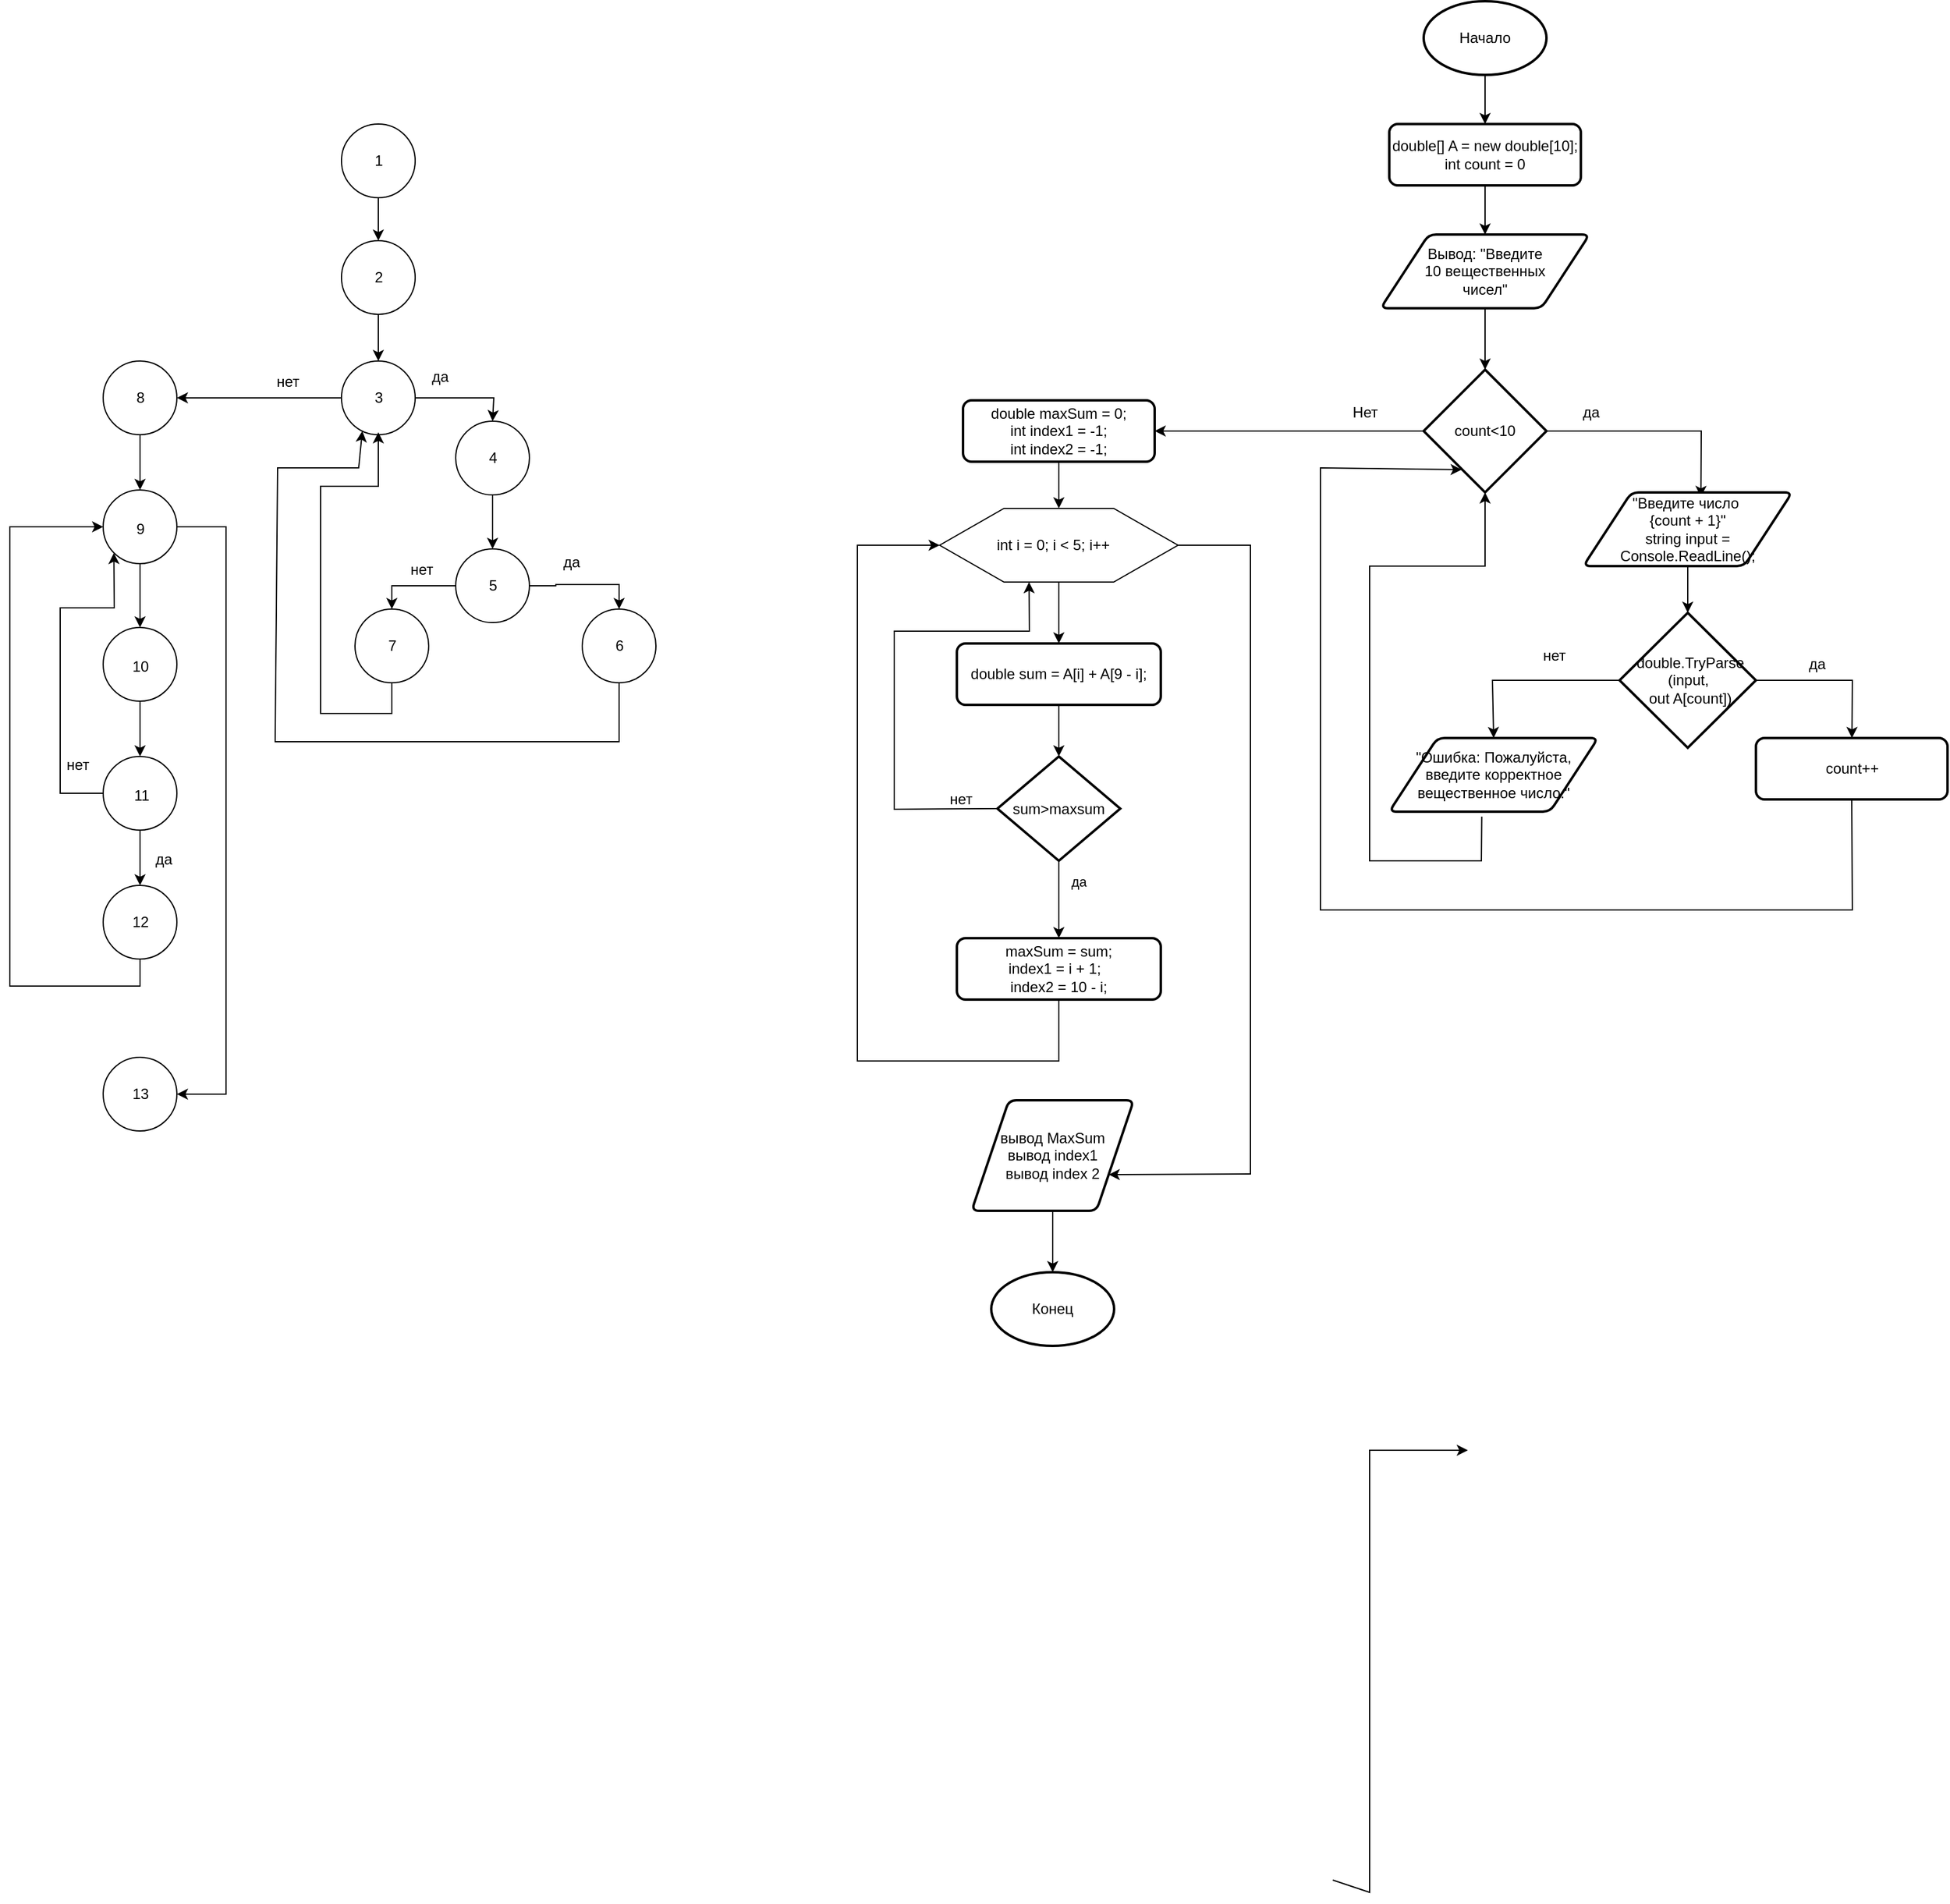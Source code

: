 <mxfile version="24.7.16">
  <diagram name="Страница — 1" id="nQ2dMGeUhVwh8aF5dgqA">
    <mxGraphModel dx="2415" dy="858" grid="0" gridSize="10" guides="1" tooltips="1" connect="1" arrows="1" fold="1" page="0" pageScale="1" pageWidth="827" pageHeight="1169" math="0" shadow="0">
      <root>
        <mxCell id="0" />
        <mxCell id="1" parent="0" />
        <mxCell id="RbaG7UiLXiPNAGNKxg0J-2" value="Начало" style="strokeWidth=2;html=1;shape=mxgraph.flowchart.start_1;whiteSpace=wrap;" vertex="1" parent="1">
          <mxGeometry x="364" y="60" width="100" height="60" as="geometry" />
        </mxCell>
        <mxCell id="RbaG7UiLXiPNAGNKxg0J-3" value="" style="endArrow=classic;html=1;rounded=0;exitX=0.5;exitY=1;exitDx=0;exitDy=0;exitPerimeter=0;entryX=0.5;entryY=0;entryDx=0;entryDy=0;" edge="1" parent="1" source="RbaG7UiLXiPNAGNKxg0J-2">
          <mxGeometry width="50" height="50" relative="1" as="geometry">
            <mxPoint x="250" y="160" as="sourcePoint" />
            <mxPoint x="414" y="160" as="targetPoint" />
          </mxGeometry>
        </mxCell>
        <mxCell id="RbaG7UiLXiPNAGNKxg0J-5" value="" style="verticalLabelPosition=bottom;verticalAlign=top;html=1;shape=hexagon;perimeter=hexagonPerimeter2;arcSize=6;size=0.27;" vertex="1" parent="1">
          <mxGeometry x="-30" y="473" width="194" height="60" as="geometry" />
        </mxCell>
        <mxCell id="RbaG7UiLXiPNAGNKxg0J-6" value="int i = 0; i &amp;lt; 5; i++" style="text;html=1;align=center;verticalAlign=middle;resizable=0;points=[];autosize=1;strokeColor=none;fillColor=none;" vertex="1" parent="1">
          <mxGeometry x="7" y="488" width="110" height="30" as="geometry" />
        </mxCell>
        <mxCell id="RbaG7UiLXiPNAGNKxg0J-8" value="" style="endArrow=classic;html=1;rounded=0;exitX=0.5;exitY=1;exitDx=0;exitDy=0;" edge="1" parent="1" source="RbaG7UiLXiPNAGNKxg0J-5" target="RbaG7UiLXiPNAGNKxg0J-9">
          <mxGeometry width="50" height="50" relative="1" as="geometry">
            <mxPoint x="-237" y="583" as="sourcePoint" />
            <mxPoint x="-187" y="533" as="targetPoint" />
          </mxGeometry>
        </mxCell>
        <mxCell id="RbaG7UiLXiPNAGNKxg0J-9" value="double sum = A[i] + A[9 - i];" style="rounded=1;whiteSpace=wrap;html=1;absoluteArcSize=1;arcSize=14;strokeWidth=2;" vertex="1" parent="1">
          <mxGeometry x="-16" y="583" width="166" height="50" as="geometry" />
        </mxCell>
        <mxCell id="RbaG7UiLXiPNAGNKxg0J-10" style="edgeStyle=orthogonalEdgeStyle;rounded=0;orthogonalLoop=1;jettySize=auto;html=1;exitX=0.5;exitY=1;exitDx=0;exitDy=0;" edge="1" parent="1" source="RbaG7UiLXiPNAGNKxg0J-9" target="RbaG7UiLXiPNAGNKxg0J-9">
          <mxGeometry relative="1" as="geometry" />
        </mxCell>
        <mxCell id="RbaG7UiLXiPNAGNKxg0J-11" value="" style="endArrow=classic;html=1;rounded=0;exitX=0.5;exitY=1;exitDx=0;exitDy=0;" edge="1" parent="1" source="RbaG7UiLXiPNAGNKxg0J-9" target="RbaG7UiLXiPNAGNKxg0J-12">
          <mxGeometry width="50" height="50" relative="1" as="geometry">
            <mxPoint x="-247" y="623" as="sourcePoint" />
            <mxPoint x="-197" y="573" as="targetPoint" />
          </mxGeometry>
        </mxCell>
        <mxCell id="RbaG7UiLXiPNAGNKxg0J-12" value="sum&amp;gt;maxsum" style="strokeWidth=2;html=1;shape=mxgraph.flowchart.decision;whiteSpace=wrap;" vertex="1" parent="1">
          <mxGeometry x="17" y="675" width="100" height="85" as="geometry" />
        </mxCell>
        <mxCell id="RbaG7UiLXiPNAGNKxg0J-29" style="edgeStyle=orthogonalEdgeStyle;rounded=0;orthogonalLoop=1;jettySize=auto;html=1;exitX=0.5;exitY=1;exitDx=0;exitDy=0;" edge="1" parent="1" source="RbaG7UiLXiPNAGNKxg0J-25" target="RbaG7UiLXiPNAGNKxg0J-26">
          <mxGeometry relative="1" as="geometry">
            <mxPoint x="-37" y="1196.077" as="targetPoint" />
          </mxGeometry>
        </mxCell>
        <mxCell id="RbaG7UiLXiPNAGNKxg0J-13" value="maxSum = sum;&lt;br&gt;index1 = i + 1; &amp;nbsp;&lt;br&gt;index2 = 10 - i;" style="rounded=1;whiteSpace=wrap;html=1;absoluteArcSize=1;arcSize=14;strokeWidth=2;" vertex="1" parent="1">
          <mxGeometry x="-16" y="823" width="166" height="50" as="geometry" />
        </mxCell>
        <mxCell id="RbaG7UiLXiPNAGNKxg0J-14" value="" style="endArrow=classic;html=1;rounded=0;exitX=0.5;exitY=1;exitDx=0;exitDy=0;exitPerimeter=0;" edge="1" parent="1" source="RbaG7UiLXiPNAGNKxg0J-12" target="RbaG7UiLXiPNAGNKxg0J-13">
          <mxGeometry width="50" height="50" relative="1" as="geometry">
            <mxPoint x="77" y="663" as="sourcePoint" />
            <mxPoint x="77" y="708" as="targetPoint" />
          </mxGeometry>
        </mxCell>
        <mxCell id="RbaG7UiLXiPNAGNKxg0J-15" value="&lt;div&gt;да&lt;/div&gt;&lt;div&gt;&lt;br&gt;&lt;/div&gt;" style="edgeLabel;html=1;align=center;verticalAlign=middle;resizable=0;points=[];" vertex="1" connectable="0" parent="RbaG7UiLXiPNAGNKxg0J-14">
          <mxGeometry x="-0.222" y="2" relative="1" as="geometry">
            <mxPoint x="14" y="-1" as="offset" />
          </mxGeometry>
        </mxCell>
        <mxCell id="RbaG7UiLXiPNAGNKxg0J-17" value="&lt;div&gt;нет&lt;/div&gt;" style="text;html=1;align=center;verticalAlign=middle;resizable=0;points=[];autosize=1;strokeColor=none;fillColor=none;" vertex="1" parent="1">
          <mxGeometry x="-33" y="695" width="40" height="30" as="geometry" />
        </mxCell>
        <mxCell id="RbaG7UiLXiPNAGNKxg0J-18" value="" style="endArrow=classic;html=1;rounded=0;exitX=0.5;exitY=1;exitDx=0;exitDy=0;entryX=0;entryY=0.5;entryDx=0;entryDy=0;" edge="1" parent="1" source="RbaG7UiLXiPNAGNKxg0J-13" target="RbaG7UiLXiPNAGNKxg0J-5">
          <mxGeometry width="50" height="50" relative="1" as="geometry">
            <mxPoint x="-137" y="813" as="sourcePoint" />
            <mxPoint x="-87" y="853" as="targetPoint" />
            <Array as="points">
              <mxPoint x="67" y="923" />
              <mxPoint x="-97" y="923" />
              <mxPoint x="-97" y="503" />
            </Array>
          </mxGeometry>
        </mxCell>
        <mxCell id="RbaG7UiLXiPNAGNKxg0J-22" value="" style="endArrow=classic;html=1;rounded=0;exitX=0;exitY=0.5;exitDx=0;exitDy=0;exitPerimeter=0;entryX=0.375;entryY=1;entryDx=0;entryDy=0;" edge="1" parent="1" source="RbaG7UiLXiPNAGNKxg0J-12" target="RbaG7UiLXiPNAGNKxg0J-5">
          <mxGeometry width="50" height="50" relative="1" as="geometry">
            <mxPoint x="33" y="733" as="sourcePoint" />
            <mxPoint x="43" y="573" as="targetPoint" />
            <Array as="points">
              <mxPoint x="-67" y="718" />
              <mxPoint x="-67" y="573" />
              <mxPoint x="43" y="573" />
            </Array>
          </mxGeometry>
        </mxCell>
        <mxCell id="RbaG7UiLXiPNAGNKxg0J-25" value="&lt;div&gt;вывод MaxSum&lt;/div&gt;&lt;div&gt;вывод index1&lt;/div&gt;&lt;div&gt;вывод index 2&lt;br&gt;&lt;/div&gt;" style="shape=parallelogram;html=1;strokeWidth=2;perimeter=parallelogramPerimeter;whiteSpace=wrap;rounded=1;arcSize=12;size=0.23;" vertex="1" parent="1">
          <mxGeometry x="-4" y="955" width="132" height="90" as="geometry" />
        </mxCell>
        <mxCell id="RbaG7UiLXiPNAGNKxg0J-26" value="Конец" style="strokeWidth=2;html=1;shape=mxgraph.flowchart.start_1;whiteSpace=wrap;" vertex="1" parent="1">
          <mxGeometry x="12" y="1095" width="100" height="60" as="geometry" />
        </mxCell>
        <mxCell id="RbaG7UiLXiPNAGNKxg0J-42" value="" style="endArrow=classic;html=1;rounded=0;exitX=0;exitY=0.5;exitDx=0;exitDy=0;exitPerimeter=0;" edge="1" parent="1" source="RbaG7UiLXiPNAGNKxg0J-34">
          <mxGeometry width="50" height="50" relative="1" as="geometry">
            <mxPoint x="290" y="1590" as="sourcePoint" />
            <mxPoint x="400" y="1240" as="targetPoint" />
            <Array as="points">
              <mxPoint x="320" y="1600" />
              <mxPoint x="320" y="1240" />
            </Array>
          </mxGeometry>
        </mxCell>
        <mxCell id="RbaG7UiLXiPNAGNKxg0J-47" value="&lt;div&gt;double[] A = new double[10];&lt;/div&gt;&lt;div&gt;int count = 0&lt;/div&gt;" style="rounded=1;whiteSpace=wrap;html=1;absoluteArcSize=1;arcSize=14;strokeWidth=2;" vertex="1" parent="1">
          <mxGeometry x="336" y="160" width="156" height="50" as="geometry" />
        </mxCell>
        <mxCell id="RbaG7UiLXiPNAGNKxg0J-48" value="&lt;div&gt;Вывод: &quot;Введите&lt;/div&gt;&lt;div&gt;&amp;nbsp;10 вещественных&amp;nbsp;&lt;/div&gt;&lt;div&gt;чисел&quot;&lt;/div&gt;" style="shape=parallelogram;html=1;strokeWidth=2;perimeter=parallelogramPerimeter;whiteSpace=wrap;rounded=1;arcSize=12;size=0.23;" vertex="1" parent="1">
          <mxGeometry x="329" y="250" width="170" height="60" as="geometry" />
        </mxCell>
        <mxCell id="RbaG7UiLXiPNAGNKxg0J-49" value="" style="endArrow=classic;html=1;rounded=0;exitX=0.5;exitY=1;exitDx=0;exitDy=0;entryX=0.5;entryY=0;entryDx=0;entryDy=0;" edge="1" parent="1" source="RbaG7UiLXiPNAGNKxg0J-47" target="RbaG7UiLXiPNAGNKxg0J-48">
          <mxGeometry width="50" height="50" relative="1" as="geometry">
            <mxPoint x="600" y="230" as="sourcePoint" />
            <mxPoint x="650" y="180" as="targetPoint" />
          </mxGeometry>
        </mxCell>
        <mxCell id="RbaG7UiLXiPNAGNKxg0J-50" value="count&amp;lt;10" style="strokeWidth=2;html=1;shape=mxgraph.flowchart.decision;whiteSpace=wrap;" vertex="1" parent="1">
          <mxGeometry x="364" y="360" width="100" height="100" as="geometry" />
        </mxCell>
        <mxCell id="RbaG7UiLXiPNAGNKxg0J-51" value="" style="endArrow=classic;html=1;rounded=0;exitX=0.5;exitY=1;exitDx=0;exitDy=0;" edge="1" parent="1" source="RbaG7UiLXiPNAGNKxg0J-48" target="RbaG7UiLXiPNAGNKxg0J-50">
          <mxGeometry width="50" height="50" relative="1" as="geometry">
            <mxPoint x="620" y="340" as="sourcePoint" />
            <mxPoint x="670" y="290" as="targetPoint" />
          </mxGeometry>
        </mxCell>
        <mxCell id="RbaG7UiLXiPNAGNKxg0J-52" value="" style="endArrow=classic;html=1;rounded=0;exitX=1;exitY=0.5;exitDx=0;exitDy=0;exitPerimeter=0;entryX=0.563;entryY=0.061;entryDx=0;entryDy=0;entryPerimeter=0;" edge="1" parent="1" source="RbaG7UiLXiPNAGNKxg0J-50" target="RbaG7UiLXiPNAGNKxg0J-54">
          <mxGeometry width="50" height="50" relative="1" as="geometry">
            <mxPoint x="250" y="480" as="sourcePoint" />
            <mxPoint x="610" y="410" as="targetPoint" />
            <Array as="points">
              <mxPoint x="590" y="410" />
            </Array>
          </mxGeometry>
        </mxCell>
        <mxCell id="RbaG7UiLXiPNAGNKxg0J-54" value="&lt;div&gt;&quot;Введите число&amp;nbsp;&lt;/div&gt;&lt;div&gt;{count + 1}&quot;&lt;/div&gt;string input = Console.ReadLine();" style="shape=parallelogram;html=1;strokeWidth=2;perimeter=parallelogramPerimeter;whiteSpace=wrap;rounded=1;arcSize=12;size=0.23;" vertex="1" parent="1">
          <mxGeometry x="494" y="460" width="170" height="60" as="geometry" />
        </mxCell>
        <mxCell id="RbaG7UiLXiPNAGNKxg0J-55" value="" style="endArrow=classic;html=1;rounded=0;exitX=0.5;exitY=1;exitDx=0;exitDy=0;exitPerimeter=0;" edge="1" parent="1" source="RbaG7UiLXiPNAGNKxg0J-54" target="RbaG7UiLXiPNAGNKxg0J-57">
          <mxGeometry width="50" height="50" relative="1" as="geometry">
            <mxPoint x="650" y="380" as="sourcePoint" />
            <mxPoint x="579.0" y="560" as="targetPoint" />
          </mxGeometry>
        </mxCell>
        <mxCell id="RbaG7UiLXiPNAGNKxg0J-57" value="&lt;div&gt;&amp;nbsp;double.TryParse&lt;/div&gt;&lt;div&gt;(input,&lt;/div&gt;&lt;div&gt;&amp;nbsp;out A[count])&lt;/div&gt;" style="strokeWidth=2;html=1;shape=mxgraph.flowchart.decision;whiteSpace=wrap;" vertex="1" parent="1">
          <mxGeometry x="523.5" y="558" width="111" height="110" as="geometry" />
        </mxCell>
        <mxCell id="RbaG7UiLXiPNAGNKxg0J-59" value="&lt;div&gt;да&lt;/div&gt;" style="text;html=1;align=center;verticalAlign=middle;resizable=0;points=[];autosize=1;strokeColor=none;fillColor=none;" vertex="1" parent="1">
          <mxGeometry x="480" y="380" width="40" height="30" as="geometry" />
        </mxCell>
        <mxCell id="RbaG7UiLXiPNAGNKxg0J-61" value="count++" style="rounded=1;whiteSpace=wrap;html=1;absoluteArcSize=1;arcSize=14;strokeWidth=2;" vertex="1" parent="1">
          <mxGeometry x="634.5" y="660" width="156" height="50" as="geometry" />
        </mxCell>
        <mxCell id="RbaG7UiLXiPNAGNKxg0J-68" value="&lt;div&gt;да&lt;/div&gt;" style="text;html=1;align=center;verticalAlign=middle;resizable=0;points=[];autosize=1;strokeColor=none;fillColor=none;" vertex="1" parent="1">
          <mxGeometry x="664" y="585" width="40" height="30" as="geometry" />
        </mxCell>
        <mxCell id="RbaG7UiLXiPNAGNKxg0J-69" value="" style="endArrow=classic;html=1;rounded=0;exitX=1;exitY=0.5;exitDx=0;exitDy=0;exitPerimeter=0;" edge="1" parent="1" source="RbaG7UiLXiPNAGNKxg0J-57" target="RbaG7UiLXiPNAGNKxg0J-61">
          <mxGeometry width="50" height="50" relative="1" as="geometry">
            <mxPoint x="700" y="600" as="sourcePoint" />
            <mxPoint x="750" y="550" as="targetPoint" />
            <Array as="points">
              <mxPoint x="713" y="613" />
            </Array>
          </mxGeometry>
        </mxCell>
        <mxCell id="RbaG7UiLXiPNAGNKxg0J-71" value="" style="endArrow=classic;html=1;rounded=0;exitX=0;exitY=0.5;exitDx=0;exitDy=0;exitPerimeter=0;entryX=0.5;entryY=0;entryDx=0;entryDy=0;" edge="1" parent="1" source="RbaG7UiLXiPNAGNKxg0J-57" target="RbaG7UiLXiPNAGNKxg0J-73">
          <mxGeometry width="50" height="50" relative="1" as="geometry">
            <mxPoint x="370" y="630" as="sourcePoint" />
            <mxPoint x="430" y="613" as="targetPoint" />
            <Array as="points">
              <mxPoint x="420" y="613" />
            </Array>
          </mxGeometry>
        </mxCell>
        <mxCell id="RbaG7UiLXiPNAGNKxg0J-73" value="&quot;Ошибка: Пожалуйста, введите корректное вещественное число.&quot;" style="shape=parallelogram;html=1;strokeWidth=2;perimeter=parallelogramPerimeter;whiteSpace=wrap;rounded=1;arcSize=12;size=0.23;" vertex="1" parent="1">
          <mxGeometry x="336" y="660" width="170" height="60" as="geometry" />
        </mxCell>
        <mxCell id="RbaG7UiLXiPNAGNKxg0J-74" value="нет" style="text;html=1;align=center;verticalAlign=middle;resizable=0;points=[];autosize=1;strokeColor=none;fillColor=none;" vertex="1" parent="1">
          <mxGeometry x="450" y="578" width="40" height="30" as="geometry" />
        </mxCell>
        <mxCell id="RbaG7UiLXiPNAGNKxg0J-75" value="" style="endArrow=classic;html=1;rounded=0;exitX=0.443;exitY=1.067;exitDx=0;exitDy=0;exitPerimeter=0;entryX=0.5;entryY=1;entryDx=0;entryDy=0;entryPerimeter=0;" edge="1" parent="1" source="RbaG7UiLXiPNAGNKxg0J-73" target="RbaG7UiLXiPNAGNKxg0J-50">
          <mxGeometry width="50" height="50" relative="1" as="geometry">
            <mxPoint x="350" y="650" as="sourcePoint" />
            <mxPoint x="320" y="400" as="targetPoint" />
            <Array as="points">
              <mxPoint x="411" y="760" />
              <mxPoint x="320" y="760" />
              <mxPoint x="320" y="520" />
              <mxPoint x="414" y="520" />
            </Array>
          </mxGeometry>
        </mxCell>
        <mxCell id="RbaG7UiLXiPNAGNKxg0J-76" value="" style="endArrow=classic;html=1;rounded=0;exitX=0.5;exitY=1;exitDx=0;exitDy=0;entryX=0.31;entryY=0.815;entryDx=0;entryDy=0;entryPerimeter=0;" edge="1" parent="1" source="RbaG7UiLXiPNAGNKxg0J-61" target="RbaG7UiLXiPNAGNKxg0J-50">
          <mxGeometry width="50" height="50" relative="1" as="geometry">
            <mxPoint x="700" y="810" as="sourcePoint" />
            <mxPoint x="410" y="440" as="targetPoint" />
            <Array as="points">
              <mxPoint x="713" y="800" />
              <mxPoint x="280" y="800" />
              <mxPoint x="280" y="440" />
            </Array>
          </mxGeometry>
        </mxCell>
        <mxCell id="RbaG7UiLXiPNAGNKxg0J-77" value="" style="endArrow=classic;html=1;rounded=0;exitX=0;exitY=0.5;exitDx=0;exitDy=0;exitPerimeter=0;entryX=1;entryY=0.5;entryDx=0;entryDy=0;" edge="1" parent="1" source="RbaG7UiLXiPNAGNKxg0J-50" target="RbaG7UiLXiPNAGNKxg0J-79">
          <mxGeometry width="50" height="50" relative="1" as="geometry">
            <mxPoint x="110" y="340" as="sourcePoint" />
            <mxPoint x="140" y="450" as="targetPoint" />
            <Array as="points" />
          </mxGeometry>
        </mxCell>
        <mxCell id="RbaG7UiLXiPNAGNKxg0J-78" value="Нет" style="text;html=1;align=center;verticalAlign=middle;resizable=0;points=[];autosize=1;strokeColor=none;fillColor=none;" vertex="1" parent="1">
          <mxGeometry x="296" y="380" width="40" height="30" as="geometry" />
        </mxCell>
        <mxCell id="RbaG7UiLXiPNAGNKxg0J-79" value="double maxSum = 0;&lt;br&gt;int index1 = -1;&lt;br&gt;int index2 = -1;" style="rounded=1;whiteSpace=wrap;html=1;absoluteArcSize=1;arcSize=14;strokeWidth=2;" vertex="1" parent="1">
          <mxGeometry x="-11" y="385" width="156" height="50" as="geometry" />
        </mxCell>
        <mxCell id="RbaG7UiLXiPNAGNKxg0J-82" value="" style="endArrow=classic;html=1;rounded=0;exitX=1;exitY=0.5;exitDx=0;exitDy=0;entryX=1;entryY=0.75;entryDx=0;entryDy=0;" edge="1" parent="1" source="RbaG7UiLXiPNAGNKxg0J-5" target="RbaG7UiLXiPNAGNKxg0J-25">
          <mxGeometry width="50" height="50" relative="1" as="geometry">
            <mxPoint x="193" y="515" as="sourcePoint" />
            <mxPoint x="183" y="1025" as="targetPoint" />
            <Array as="points">
              <mxPoint x="223" y="503" />
              <mxPoint x="223" y="1015" />
            </Array>
          </mxGeometry>
        </mxCell>
        <mxCell id="RbaG7UiLXiPNAGNKxg0J-84" value="" style="endArrow=classic;html=1;rounded=0;" edge="1" parent="1" source="RbaG7UiLXiPNAGNKxg0J-79" target="RbaG7UiLXiPNAGNKxg0J-5">
          <mxGeometry width="50" height="50" relative="1" as="geometry">
            <mxPoint x="70" y="430" as="sourcePoint" />
            <mxPoint x="63" y="480" as="targetPoint" />
          </mxGeometry>
        </mxCell>
        <mxCell id="RbaG7UiLXiPNAGNKxg0J-85" value="" style="verticalLabelPosition=bottom;verticalAlign=top;html=1;shape=mxgraph.flowchart.on-page_reference;" vertex="1" parent="1">
          <mxGeometry x="-517" y="160" width="60" height="60" as="geometry" />
        </mxCell>
        <mxCell id="RbaG7UiLXiPNAGNKxg0J-92" value="1" style="text;html=1;align=center;verticalAlign=middle;resizable=0;points=[];autosize=1;strokeColor=none;fillColor=none;" vertex="1" parent="1">
          <mxGeometry x="-499" y="177" width="24" height="26" as="geometry" />
        </mxCell>
        <mxCell id="RbaG7UiLXiPNAGNKxg0J-94" value="" style="verticalLabelPosition=bottom;verticalAlign=top;html=1;shape=mxgraph.flowchart.on-page_reference;" vertex="1" parent="1">
          <mxGeometry x="-517" y="255" width="60" height="60" as="geometry" />
        </mxCell>
        <mxCell id="RbaG7UiLXiPNAGNKxg0J-95" value="2" style="text;html=1;align=center;verticalAlign=middle;resizable=0;points=[];autosize=1;strokeColor=none;fillColor=none;" vertex="1" parent="1">
          <mxGeometry x="-499" y="272" width="24" height="26" as="geometry" />
        </mxCell>
        <mxCell id="RbaG7UiLXiPNAGNKxg0J-133" value="" style="edgeStyle=orthogonalEdgeStyle;rounded=0;orthogonalLoop=1;jettySize=auto;html=1;" edge="1" parent="1" source="RbaG7UiLXiPNAGNKxg0J-96" target="RbaG7UiLXiPNAGNKxg0J-132">
          <mxGeometry relative="1" as="geometry" />
        </mxCell>
        <mxCell id="RbaG7UiLXiPNAGNKxg0J-96" value="" style="verticalLabelPosition=bottom;verticalAlign=top;html=1;shape=mxgraph.flowchart.on-page_reference;" vertex="1" parent="1">
          <mxGeometry x="-517" y="353" width="60" height="60" as="geometry" />
        </mxCell>
        <mxCell id="RbaG7UiLXiPNAGNKxg0J-97" value="3" style="text;html=1;align=center;verticalAlign=middle;resizable=0;points=[];autosize=1;strokeColor=none;fillColor=none;" vertex="1" parent="1">
          <mxGeometry x="-499" y="370" width="24" height="26" as="geometry" />
        </mxCell>
        <mxCell id="RbaG7UiLXiPNAGNKxg0J-98" value="" style="endArrow=classic;html=1;rounded=0;exitX=0.5;exitY=1;exitDx=0;exitDy=0;exitPerimeter=0;entryX=0.5;entryY=0;entryDx=0;entryDy=0;entryPerimeter=0;" edge="1" parent="1" source="RbaG7UiLXiPNAGNKxg0J-85" target="RbaG7UiLXiPNAGNKxg0J-94">
          <mxGeometry width="50" height="50" relative="1" as="geometry">
            <mxPoint x="-181" y="217" as="sourcePoint" />
            <mxPoint x="-131" y="167" as="targetPoint" />
          </mxGeometry>
        </mxCell>
        <mxCell id="RbaG7UiLXiPNAGNKxg0J-99" value="" style="endArrow=classic;html=1;rounded=0;exitX=0.5;exitY=1;exitDx=0;exitDy=0;exitPerimeter=0;entryX=0.5;entryY=0;entryDx=0;entryDy=0;entryPerimeter=0;" edge="1" parent="1" source="RbaG7UiLXiPNAGNKxg0J-94" target="RbaG7UiLXiPNAGNKxg0J-96">
          <mxGeometry width="50" height="50" relative="1" as="geometry">
            <mxPoint x="-365" y="196" as="sourcePoint" />
            <mxPoint x="-315" y="146" as="targetPoint" />
          </mxGeometry>
        </mxCell>
        <mxCell id="RbaG7UiLXiPNAGNKxg0J-102" value="" style="endArrow=classic;html=1;rounded=0;exitX=1;exitY=0.5;exitDx=0;exitDy=0;exitPerimeter=0;entryX=0.5;entryY=0;entryDx=0;entryDy=0;entryPerimeter=0;" edge="1" parent="1" source="RbaG7UiLXiPNAGNKxg0J-96" target="RbaG7UiLXiPNAGNKxg0J-103">
          <mxGeometry width="50" height="50" relative="1" as="geometry">
            <mxPoint x="-398" y="329" as="sourcePoint" />
            <mxPoint x="-348" y="279" as="targetPoint" />
            <Array as="points">
              <mxPoint x="-393" y="383" />
            </Array>
          </mxGeometry>
        </mxCell>
        <mxCell id="RbaG7UiLXiPNAGNKxg0J-109" value="" style="edgeStyle=orthogonalEdgeStyle;rounded=0;orthogonalLoop=1;jettySize=auto;html=1;entryX=0.5;entryY=0;entryDx=0;entryDy=0;entryPerimeter=0;" edge="1" parent="1" source="RbaG7UiLXiPNAGNKxg0J-103" target="RbaG7UiLXiPNAGNKxg0J-107">
          <mxGeometry relative="1" as="geometry" />
        </mxCell>
        <mxCell id="RbaG7UiLXiPNAGNKxg0J-103" value="" style="verticalLabelPosition=bottom;verticalAlign=top;html=1;shape=mxgraph.flowchart.on-page_reference;" vertex="1" parent="1">
          <mxGeometry x="-424" y="402" width="60" height="60" as="geometry" />
        </mxCell>
        <mxCell id="RbaG7UiLXiPNAGNKxg0J-104" value="4" style="text;html=1;align=center;verticalAlign=middle;resizable=0;points=[];autosize=1;strokeColor=none;fillColor=none;" vertex="1" parent="1">
          <mxGeometry x="-406" y="419" width="24" height="26" as="geometry" />
        </mxCell>
        <mxCell id="RbaG7UiLXiPNAGNKxg0J-105" value="да" style="text;html=1;align=center;verticalAlign=middle;resizable=0;points=[];autosize=1;strokeColor=none;fillColor=none;" vertex="1" parent="1">
          <mxGeometry x="-453" y="353" width="32" height="26" as="geometry" />
        </mxCell>
        <mxCell id="RbaG7UiLXiPNAGNKxg0J-113" value="" style="edgeStyle=orthogonalEdgeStyle;rounded=0;orthogonalLoop=1;jettySize=auto;html=1;entryX=0.5;entryY=0;entryDx=0;entryDy=0;entryPerimeter=0;" edge="1" parent="1" source="RbaG7UiLXiPNAGNKxg0J-107" target="RbaG7UiLXiPNAGNKxg0J-111">
          <mxGeometry relative="1" as="geometry" />
        </mxCell>
        <mxCell id="RbaG7UiLXiPNAGNKxg0J-121" value="" style="edgeStyle=orthogonalEdgeStyle;rounded=0;orthogonalLoop=1;jettySize=auto;html=1;" edge="1" parent="1" source="RbaG7UiLXiPNAGNKxg0J-107" target="RbaG7UiLXiPNAGNKxg0J-120">
          <mxGeometry relative="1" as="geometry">
            <Array as="points">
              <mxPoint x="-476" y="536" />
            </Array>
          </mxGeometry>
        </mxCell>
        <mxCell id="RbaG7UiLXiPNAGNKxg0J-107" value="" style="verticalLabelPosition=bottom;verticalAlign=top;html=1;shape=mxgraph.flowchart.on-page_reference;" vertex="1" parent="1">
          <mxGeometry x="-424" y="506" width="60" height="60" as="geometry" />
        </mxCell>
        <mxCell id="RbaG7UiLXiPNAGNKxg0J-108" value="5" style="text;html=1;align=center;verticalAlign=middle;resizable=0;points=[];autosize=1;strokeColor=none;fillColor=none;" vertex="1" parent="1">
          <mxGeometry x="-406" y="523" width="24" height="26" as="geometry" />
        </mxCell>
        <mxCell id="RbaG7UiLXiPNAGNKxg0J-111" value="" style="verticalLabelPosition=bottom;verticalAlign=top;html=1;shape=mxgraph.flowchart.on-page_reference;" vertex="1" parent="1">
          <mxGeometry x="-321" y="555" width="60" height="60" as="geometry" />
        </mxCell>
        <mxCell id="RbaG7UiLXiPNAGNKxg0J-112" value="6" style="text;html=1;align=center;verticalAlign=middle;resizable=0;points=[];autosize=1;strokeColor=none;fillColor=none;" vertex="1" parent="1">
          <mxGeometry x="-303" y="572" width="24" height="26" as="geometry" />
        </mxCell>
        <mxCell id="RbaG7UiLXiPNAGNKxg0J-119" value="да" style="text;html=1;align=center;verticalAlign=middle;resizable=0;points=[];autosize=1;strokeColor=none;fillColor=none;" vertex="1" parent="1">
          <mxGeometry x="-346" y="504" width="32" height="26" as="geometry" />
        </mxCell>
        <mxCell id="RbaG7UiLXiPNAGNKxg0J-120" value="" style="verticalLabelPosition=bottom;verticalAlign=top;html=1;shape=mxgraph.flowchart.on-page_reference;" vertex="1" parent="1">
          <mxGeometry x="-506" y="555" width="60" height="60" as="geometry" />
        </mxCell>
        <mxCell id="RbaG7UiLXiPNAGNKxg0J-122" value="нет" style="text;html=1;align=center;verticalAlign=middle;resizable=0;points=[];autosize=1;strokeColor=none;fillColor=none;" vertex="1" parent="1">
          <mxGeometry x="-470.5" y="510" width="36" height="26" as="geometry" />
        </mxCell>
        <mxCell id="RbaG7UiLXiPNAGNKxg0J-123" value="" style="endArrow=classic;html=1;rounded=0;exitX=0.5;exitY=1;exitDx=0;exitDy=0;exitPerimeter=0;" edge="1" parent="1" source="RbaG7UiLXiPNAGNKxg0J-120">
          <mxGeometry width="50" height="50" relative="1" as="geometry">
            <mxPoint x="-572" y="590" as="sourcePoint" />
            <mxPoint x="-487" y="411" as="targetPoint" />
            <Array as="points">
              <mxPoint x="-476" y="640" />
              <mxPoint x="-534" y="640" />
              <mxPoint x="-534" y="455" />
              <mxPoint x="-487" y="455" />
            </Array>
          </mxGeometry>
        </mxCell>
        <mxCell id="RbaG7UiLXiPNAGNKxg0J-124" value="" style="endArrow=classic;html=1;rounded=0;exitX=0.5;exitY=1;exitDx=0;exitDy=0;exitPerimeter=0;entryX=0.283;entryY=0.95;entryDx=0;entryDy=0;entryPerimeter=0;" edge="1" parent="1" source="RbaG7UiLXiPNAGNKxg0J-111" target="RbaG7UiLXiPNAGNKxg0J-96">
          <mxGeometry width="50" height="50" relative="1" as="geometry">
            <mxPoint x="-348" y="689" as="sourcePoint" />
            <mxPoint x="-503" y="403" as="targetPoint" />
            <Array as="points">
              <mxPoint x="-291" y="663" />
              <mxPoint x="-571" y="663" />
              <mxPoint x="-569" y="440" />
              <mxPoint x="-503" y="440" />
            </Array>
          </mxGeometry>
        </mxCell>
        <mxCell id="RbaG7UiLXiPNAGNKxg0J-135" value="" style="edgeStyle=orthogonalEdgeStyle;rounded=0;orthogonalLoop=1;jettySize=auto;html=1;" edge="1" parent="1" source="RbaG7UiLXiPNAGNKxg0J-132" target="RbaG7UiLXiPNAGNKxg0J-134">
          <mxGeometry relative="1" as="geometry" />
        </mxCell>
        <mxCell id="RbaG7UiLXiPNAGNKxg0J-132" value="" style="verticalLabelPosition=bottom;verticalAlign=top;html=1;shape=mxgraph.flowchart.on-page_reference;" vertex="1" parent="1">
          <mxGeometry x="-711" y="353" width="60" height="60" as="geometry" />
        </mxCell>
        <mxCell id="RbaG7UiLXiPNAGNKxg0J-137" value="" style="edgeStyle=orthogonalEdgeStyle;rounded=0;orthogonalLoop=1;jettySize=auto;html=1;" edge="1" parent="1" source="RbaG7UiLXiPNAGNKxg0J-134" target="RbaG7UiLXiPNAGNKxg0J-136">
          <mxGeometry relative="1" as="geometry" />
        </mxCell>
        <mxCell id="RbaG7UiLXiPNAGNKxg0J-134" value="" style="verticalLabelPosition=bottom;verticalAlign=top;html=1;shape=mxgraph.flowchart.on-page_reference;" vertex="1" parent="1">
          <mxGeometry x="-711" y="458" width="60" height="60" as="geometry" />
        </mxCell>
        <mxCell id="RbaG7UiLXiPNAGNKxg0J-139" value="" style="edgeStyle=orthogonalEdgeStyle;rounded=0;orthogonalLoop=1;jettySize=auto;html=1;" edge="1" parent="1" source="RbaG7UiLXiPNAGNKxg0J-136" target="RbaG7UiLXiPNAGNKxg0J-138">
          <mxGeometry relative="1" as="geometry" />
        </mxCell>
        <mxCell id="RbaG7UiLXiPNAGNKxg0J-136" value="" style="verticalLabelPosition=bottom;verticalAlign=top;html=1;shape=mxgraph.flowchart.on-page_reference;" vertex="1" parent="1">
          <mxGeometry x="-711" y="570" width="60" height="60" as="geometry" />
        </mxCell>
        <mxCell id="RbaG7UiLXiPNAGNKxg0J-141" value="" style="edgeStyle=orthogonalEdgeStyle;rounded=0;orthogonalLoop=1;jettySize=auto;html=1;" edge="1" parent="1" source="RbaG7UiLXiPNAGNKxg0J-138" target="RbaG7UiLXiPNAGNKxg0J-140">
          <mxGeometry relative="1" as="geometry" />
        </mxCell>
        <mxCell id="RbaG7UiLXiPNAGNKxg0J-138" value="" style="verticalLabelPosition=bottom;verticalAlign=top;html=1;shape=mxgraph.flowchart.on-page_reference;" vertex="1" parent="1">
          <mxGeometry x="-711" y="675" width="60" height="60" as="geometry" />
        </mxCell>
        <mxCell id="RbaG7UiLXiPNAGNKxg0J-140" value="" style="verticalLabelPosition=bottom;verticalAlign=top;html=1;shape=mxgraph.flowchart.on-page_reference;" vertex="1" parent="1">
          <mxGeometry x="-711" y="780" width="60" height="60" as="geometry" />
        </mxCell>
        <mxCell id="RbaG7UiLXiPNAGNKxg0J-142" value="" style="verticalLabelPosition=bottom;verticalAlign=top;html=1;shape=mxgraph.flowchart.on-page_reference;" vertex="1" parent="1">
          <mxGeometry x="-711" y="920" width="60" height="60" as="geometry" />
        </mxCell>
        <mxCell id="RbaG7UiLXiPNAGNKxg0J-144" value="" style="endArrow=classic;html=1;rounded=0;exitX=1;exitY=0.5;exitDx=0;exitDy=0;exitPerimeter=0;entryX=1;entryY=0.5;entryDx=0;entryDy=0;entryPerimeter=0;" edge="1" parent="1" source="RbaG7UiLXiPNAGNKxg0J-134" target="RbaG7UiLXiPNAGNKxg0J-142">
          <mxGeometry width="50" height="50" relative="1" as="geometry">
            <mxPoint x="-805" y="501" as="sourcePoint" />
            <mxPoint x="-755" y="451" as="targetPoint" />
            <Array as="points">
              <mxPoint x="-611" y="488" />
              <mxPoint x="-611" y="950" />
            </Array>
          </mxGeometry>
        </mxCell>
        <mxCell id="RbaG7UiLXiPNAGNKxg0J-145" value="" style="endArrow=classic;html=1;rounded=0;exitX=0.5;exitY=1;exitDx=0;exitDy=0;exitPerimeter=0;entryX=0;entryY=0.5;entryDx=0;entryDy=0;entryPerimeter=0;" edge="1" parent="1" source="RbaG7UiLXiPNAGNKxg0J-140" target="RbaG7UiLXiPNAGNKxg0J-134">
          <mxGeometry width="50" height="50" relative="1" as="geometry">
            <mxPoint x="-1004" y="657" as="sourcePoint" />
            <mxPoint x="-807" y="476" as="targetPoint" />
            <Array as="points">
              <mxPoint x="-681" y="862" />
              <mxPoint x="-787" y="862" />
              <mxPoint x="-787" y="488" />
            </Array>
          </mxGeometry>
        </mxCell>
        <mxCell id="RbaG7UiLXiPNAGNKxg0J-147" value="да" style="text;html=1;align=center;verticalAlign=middle;resizable=0;points=[];autosize=1;strokeColor=none;fillColor=none;" vertex="1" parent="1">
          <mxGeometry x="-678.5" y="746" width="32" height="26" as="geometry" />
        </mxCell>
        <mxCell id="RbaG7UiLXiPNAGNKxg0J-148" value="" style="endArrow=classic;html=1;rounded=0;exitX=0;exitY=0.5;exitDx=0;exitDy=0;exitPerimeter=0;entryX=0.145;entryY=0.855;entryDx=0;entryDy=0;entryPerimeter=0;" edge="1" parent="1" source="RbaG7UiLXiPNAGNKxg0J-138" target="RbaG7UiLXiPNAGNKxg0J-134">
          <mxGeometry width="50" height="50" relative="1" as="geometry">
            <mxPoint x="-985" y="634" as="sourcePoint" />
            <mxPoint x="-733" y="520" as="targetPoint" />
            <Array as="points">
              <mxPoint x="-746" y="705" />
              <mxPoint x="-746" y="554" />
              <mxPoint x="-702" y="554" />
            </Array>
          </mxGeometry>
        </mxCell>
        <mxCell id="RbaG7UiLXiPNAGNKxg0J-149" value="нет" style="text;html=1;align=center;verticalAlign=middle;resizable=0;points=[];autosize=1;strokeColor=none;fillColor=none;" vertex="1" parent="1">
          <mxGeometry x="-750.5" y="669" width="36" height="26" as="geometry" />
        </mxCell>
        <mxCell id="RbaG7UiLXiPNAGNKxg0J-150" value="нет" style="text;html=1;align=center;verticalAlign=middle;resizable=0;points=[];autosize=1;strokeColor=none;fillColor=none;" vertex="1" parent="1">
          <mxGeometry x="-579" y="357" width="36" height="26" as="geometry" />
        </mxCell>
        <mxCell id="RbaG7UiLXiPNAGNKxg0J-151" value="7" style="text;html=1;align=center;verticalAlign=middle;resizable=0;points=[];autosize=1;strokeColor=none;fillColor=none;" vertex="1" parent="1">
          <mxGeometry x="-488" y="572" width="24" height="26" as="geometry" />
        </mxCell>
        <mxCell id="RbaG7UiLXiPNAGNKxg0J-152" value="8" style="text;html=1;align=center;verticalAlign=middle;resizable=0;points=[];autosize=1;strokeColor=none;fillColor=none;" vertex="1" parent="1">
          <mxGeometry x="-693" y="370" width="24" height="26" as="geometry" />
        </mxCell>
        <mxCell id="RbaG7UiLXiPNAGNKxg0J-153" value="9" style="text;html=1;align=center;verticalAlign=middle;resizable=0;points=[];autosize=1;strokeColor=none;fillColor=none;" vertex="1" parent="1">
          <mxGeometry x="-693" y="477" width="24" height="26" as="geometry" />
        </mxCell>
        <mxCell id="RbaG7UiLXiPNAGNKxg0J-154" value="10" style="text;html=1;align=center;verticalAlign=middle;resizable=0;points=[];autosize=1;strokeColor=none;fillColor=none;" vertex="1" parent="1">
          <mxGeometry x="-696.5" y="589" width="31" height="26" as="geometry" />
        </mxCell>
        <mxCell id="RbaG7UiLXiPNAGNKxg0J-155" value="11" style="text;html=1;align=center;verticalAlign=middle;resizable=0;points=[];autosize=1;strokeColor=none;fillColor=none;" vertex="1" parent="1">
          <mxGeometry x="-695.5" y="694" width="30" height="26" as="geometry" />
        </mxCell>
        <mxCell id="RbaG7UiLXiPNAGNKxg0J-157" value="12" style="text;html=1;align=center;verticalAlign=middle;resizable=0;points=[];autosize=1;strokeColor=none;fillColor=none;" vertex="1" parent="1">
          <mxGeometry x="-696.5" y="797" width="31" height="26" as="geometry" />
        </mxCell>
        <mxCell id="RbaG7UiLXiPNAGNKxg0J-158" value="13" style="text;html=1;align=center;verticalAlign=middle;resizable=0;points=[];autosize=1;strokeColor=none;fillColor=none;" vertex="1" parent="1">
          <mxGeometry x="-696.5" y="937" width="31" height="26" as="geometry" />
        </mxCell>
      </root>
    </mxGraphModel>
  </diagram>
</mxfile>
